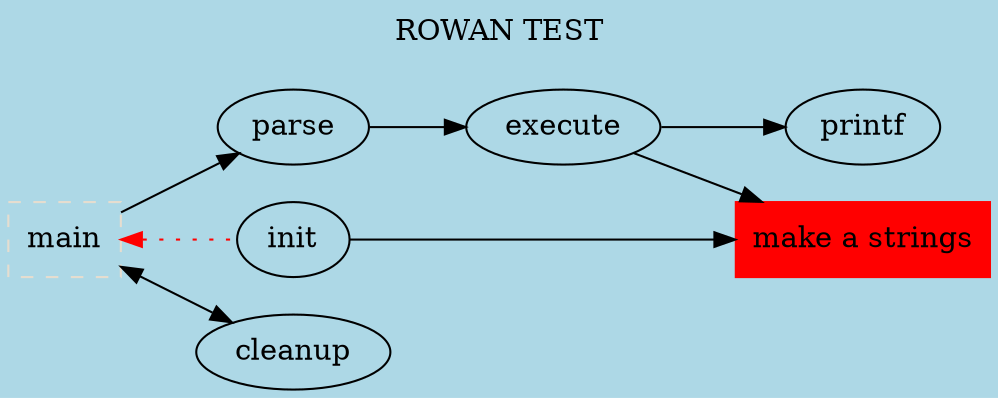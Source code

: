 //
// exp.gv
//
// Created on 22-03-2017 by pangwz
//
digraph  G {
    graph [ label="ROWAN TEST\n\n";
	    labelloc=t;
	    bgcolor=lightblue;
	    rankdir=LR; ];

    main [shape=box,style=dashed,color="0.1,0.1,0.9"];
    main -> parse [weight=10,dir=forward];
    parse -> execute;
    main -> init [color=red,dir=back,style=dotted,weight=20];
    main -> cleanup[dir=both];
    make_string [shape=box,style=filled,color="#ff0000",
		label="make a strings"];
    execute -> {make_string; printf};
    init -> make_string;
}
